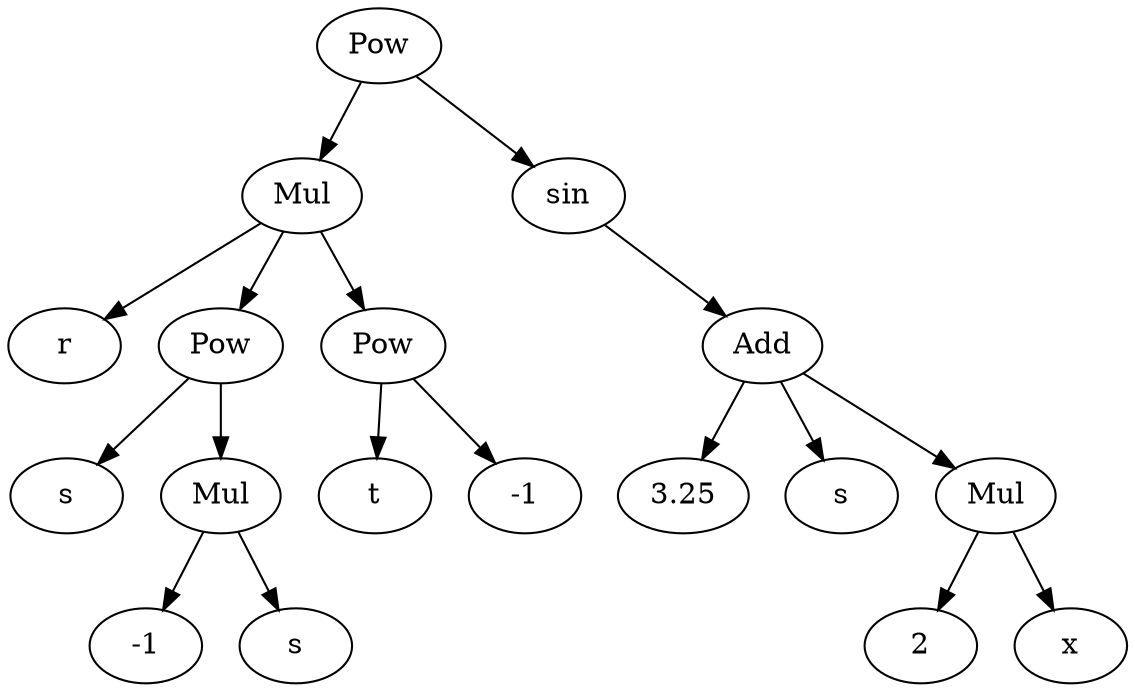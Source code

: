 digraph{

# Graph style
"ordering"="out"
"rankdir"="TD"

#########
# Nodes #
#########

"Pow(Mul(Symbol('r'), Pow(Symbol('s'), Mul(Integer(-1), Symbol('s'))), Pow(Symbol('t'), Integer(-1))), sin(Add(Float('3.25342', precision=13), Symbol('s'), Mul(Integer(2), Symbol('x')))))_()" ["color"="black", "label"="Pow", "shape"="ellipse"];
"Mul(Symbol('r'), Pow(Symbol('s'), Mul(Integer(-1), Symbol('s'))), Pow(Symbol('t'), Integer(-1)))_(0,)" ["color"="black", "label"="Mul", "shape"="ellipse"];
"Symbol('r')_(0, 0)" ["color"="black", "label"="r", "shape"="ellipse"];
"Pow(Symbol('s'), Mul(Integer(-1), Symbol('s')))_(0, 1)" ["color"="black", "label"="Pow", "shape"="ellipse"];
"Symbol('s')_(0, 1, 0)" ["color"="black", "label"="s", "shape"="ellipse"];
"Mul(Integer(-1), Symbol('s'))_(0, 1, 1)" ["color"="black", "label"="Mul", "shape"="ellipse"];
"Integer(-1)_(0, 1, 1, 0)" ["color"="black", "label"="-1", "shape"="ellipse"];
"Symbol('s')_(0, 1, 1, 1)" ["color"="black", "label"="s", "shape"="ellipse"];
"Pow(Symbol('t'), Integer(-1))_(0, 2)" ["color"="black", "label"="Pow", "shape"="ellipse"];
"Symbol('t')_(0, 2, 0)" ["color"="black", "label"="t", "shape"="ellipse"];
"Integer(-1)_(0, 2, 1)" ["color"="black", "label"="-1", "shape"="ellipse"];
"sin(Add(Float('3.25342', precision=13), Symbol('s'), Mul(Integer(2), Symbol('x'))))_(1,)" ["color"="black", "label"="sin", "shape"="ellipse"];
"Add(Float('3.25342', precision=13), Symbol('s'), Mul(Integer(2), Symbol('x')))_(1, 0)" ["color"="black", "label"="Add", "shape"="ellipse"];
"Float('3.25342', precision=13)_(1, 0, 0)" ["color"="black", "label"="3.25", "shape"="ellipse"];
"Symbol('s')_(1, 0, 1)" ["color"="black", "label"="s", "shape"="ellipse"];
"Mul(Integer(2), Symbol('x'))_(1, 0, 2)" ["color"="black", "label"="Mul", "shape"="ellipse"];
"Integer(2)_(1, 0, 2, 0)" ["color"="black", "label"="2", "shape"="ellipse"];
"Symbol('x')_(1, 0, 2, 1)" ["color"="black", "label"="x", "shape"="ellipse"];

#########
# Edges #
#########

"Pow(Mul(Symbol('r'), Pow(Symbol('s'), Mul(Integer(-1), Symbol('s'))), Pow(Symbol('t'), Integer(-1))), sin(Add(Float('3.25342', precision=13), Symbol('s'), Mul(Integer(2), Symbol('x')))))_()" -> "Mul(Symbol('r'), Pow(Symbol('s'), Mul(Integer(-1), Symbol('s'))), Pow(Symbol('t'), Integer(-1)))_(0,)";
"Pow(Mul(Symbol('r'), Pow(Symbol('s'), Mul(Integer(-1), Symbol('s'))), Pow(Symbol('t'), Integer(-1))), sin(Add(Float('3.25342', precision=13), Symbol('s'), Mul(Integer(2), Symbol('x')))))_()" -> "sin(Add(Float('3.25342', precision=13), Symbol('s'), Mul(Integer(2), Symbol('x'))))_(1,)";
"Mul(Symbol('r'), Pow(Symbol('s'), Mul(Integer(-1), Symbol('s'))), Pow(Symbol('t'), Integer(-1)))_(0,)" -> "Symbol('r')_(0, 0)";
"Mul(Symbol('r'), Pow(Symbol('s'), Mul(Integer(-1), Symbol('s'))), Pow(Symbol('t'), Integer(-1)))_(0,)" -> "Pow(Symbol('s'), Mul(Integer(-1), Symbol('s')))_(0, 1)";
"Mul(Symbol('r'), Pow(Symbol('s'), Mul(Integer(-1), Symbol('s'))), Pow(Symbol('t'), Integer(-1)))_(0,)" -> "Pow(Symbol('t'), Integer(-1))_(0, 2)";
"Pow(Symbol('s'), Mul(Integer(-1), Symbol('s')))_(0, 1)" -> "Symbol('s')_(0, 1, 0)";
"Pow(Symbol('s'), Mul(Integer(-1), Symbol('s')))_(0, 1)" -> "Mul(Integer(-1), Symbol('s'))_(0, 1, 1)";
"Mul(Integer(-1), Symbol('s'))_(0, 1, 1)" -> "Integer(-1)_(0, 1, 1, 0)";
"Mul(Integer(-1), Symbol('s'))_(0, 1, 1)" -> "Symbol('s')_(0, 1, 1, 1)";
"Pow(Symbol('t'), Integer(-1))_(0, 2)" -> "Symbol('t')_(0, 2, 0)";
"Pow(Symbol('t'), Integer(-1))_(0, 2)" -> "Integer(-1)_(0, 2, 1)";
"sin(Add(Float('3.25342', precision=13), Symbol('s'), Mul(Integer(2), Symbol('x'))))_(1,)" -> "Add(Float('3.25342', precision=13), Symbol('s'), Mul(Integer(2), Symbol('x')))_(1, 0)";
"Add(Float('3.25342', precision=13), Symbol('s'), Mul(Integer(2), Symbol('x')))_(1, 0)" -> "Float('3.25342', precision=13)_(1, 0, 0)";
"Add(Float('3.25342', precision=13), Symbol('s'), Mul(Integer(2), Symbol('x')))_(1, 0)" -> "Symbol('s')_(1, 0, 1)";
"Add(Float('3.25342', precision=13), Symbol('s'), Mul(Integer(2), Symbol('x')))_(1, 0)" -> "Mul(Integer(2), Symbol('x'))_(1, 0, 2)";
"Mul(Integer(2), Symbol('x'))_(1, 0, 2)" -> "Integer(2)_(1, 0, 2, 0)";
"Mul(Integer(2), Symbol('x'))_(1, 0, 2)" -> "Symbol('x')_(1, 0, 2, 1)";
}
